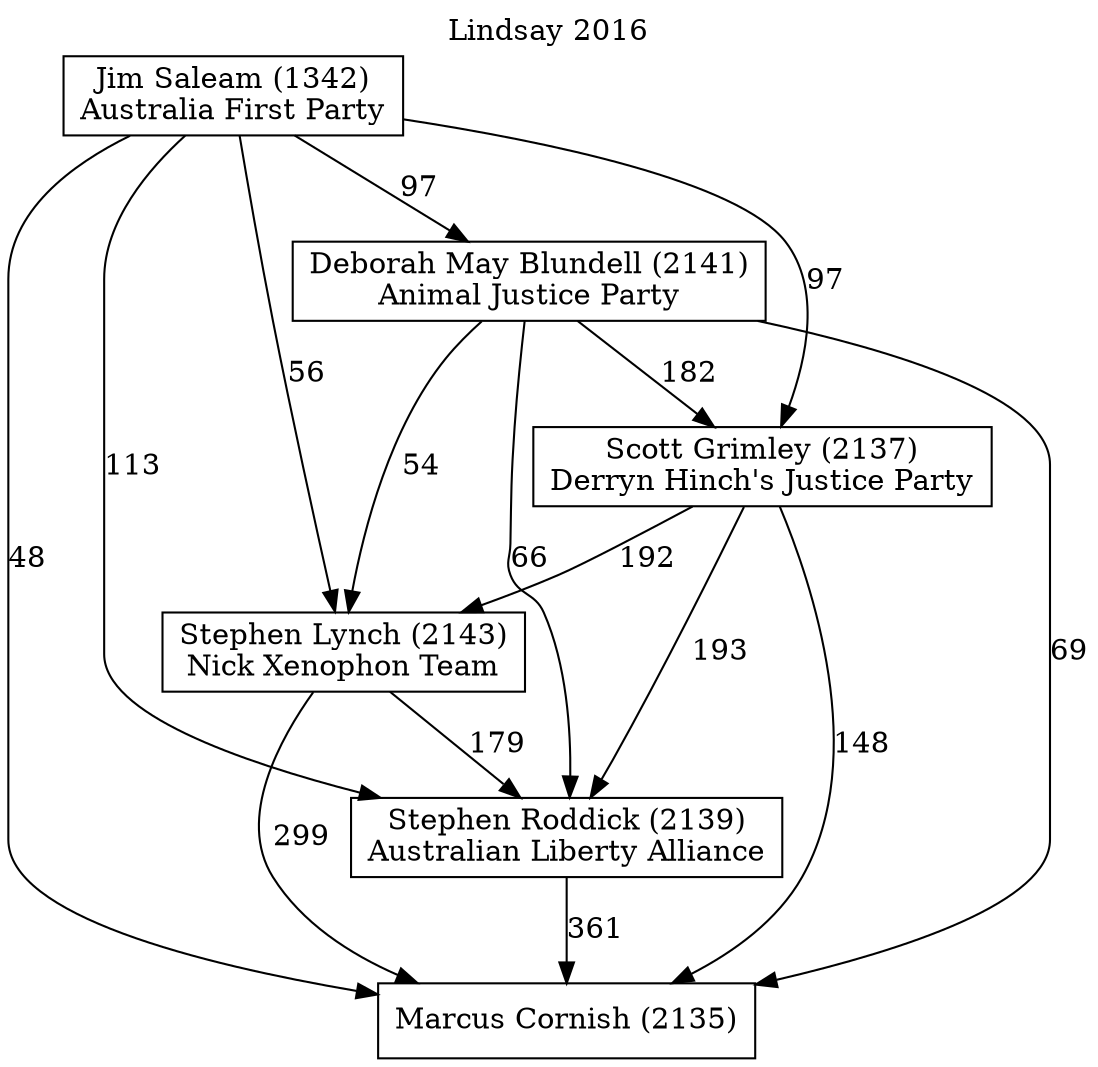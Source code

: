 // House preference flow
digraph "Marcus Cornish (2135)_Lindsay_2016" {
	graph [label="Lindsay 2016" labelloc=t mclimit=2]
	node [shape=box]
	"Marcus Cornish (2135)" [label="Marcus Cornish (2135)
"]
	"Stephen Roddick (2139)" [label="Stephen Roddick (2139)
Australian Liberty Alliance"]
	"Stephen Lynch (2143)" [label="Stephen Lynch (2143)
Nick Xenophon Team"]
	"Scott Grimley (2137)" [label="Scott Grimley (2137)
Derryn Hinch's Justice Party"]
	"Deborah May Blundell (2141)" [label="Deborah May Blundell (2141)
Animal Justice Party"]
	"Jim Saleam (1342)" [label="Jim Saleam (1342)
Australia First Party"]
	"Stephen Roddick (2139)" -> "Marcus Cornish (2135)" [label=361]
	"Stephen Lynch (2143)" -> "Stephen Roddick (2139)" [label=179]
	"Scott Grimley (2137)" -> "Stephen Lynch (2143)" [label=192]
	"Deborah May Blundell (2141)" -> "Scott Grimley (2137)" [label=182]
	"Jim Saleam (1342)" -> "Deborah May Blundell (2141)" [label=97]
	"Stephen Lynch (2143)" -> "Marcus Cornish (2135)" [label=299]
	"Scott Grimley (2137)" -> "Marcus Cornish (2135)" [label=148]
	"Deborah May Blundell (2141)" -> "Marcus Cornish (2135)" [label=69]
	"Jim Saleam (1342)" -> "Marcus Cornish (2135)" [label=48]
	"Jim Saleam (1342)" -> "Scott Grimley (2137)" [label=97]
	"Deborah May Blundell (2141)" -> "Stephen Lynch (2143)" [label=54]
	"Jim Saleam (1342)" -> "Stephen Lynch (2143)" [label=56]
	"Scott Grimley (2137)" -> "Stephen Roddick (2139)" [label=193]
	"Deborah May Blundell (2141)" -> "Stephen Roddick (2139)" [label=66]
	"Jim Saleam (1342)" -> "Stephen Roddick (2139)" [label=113]
}
